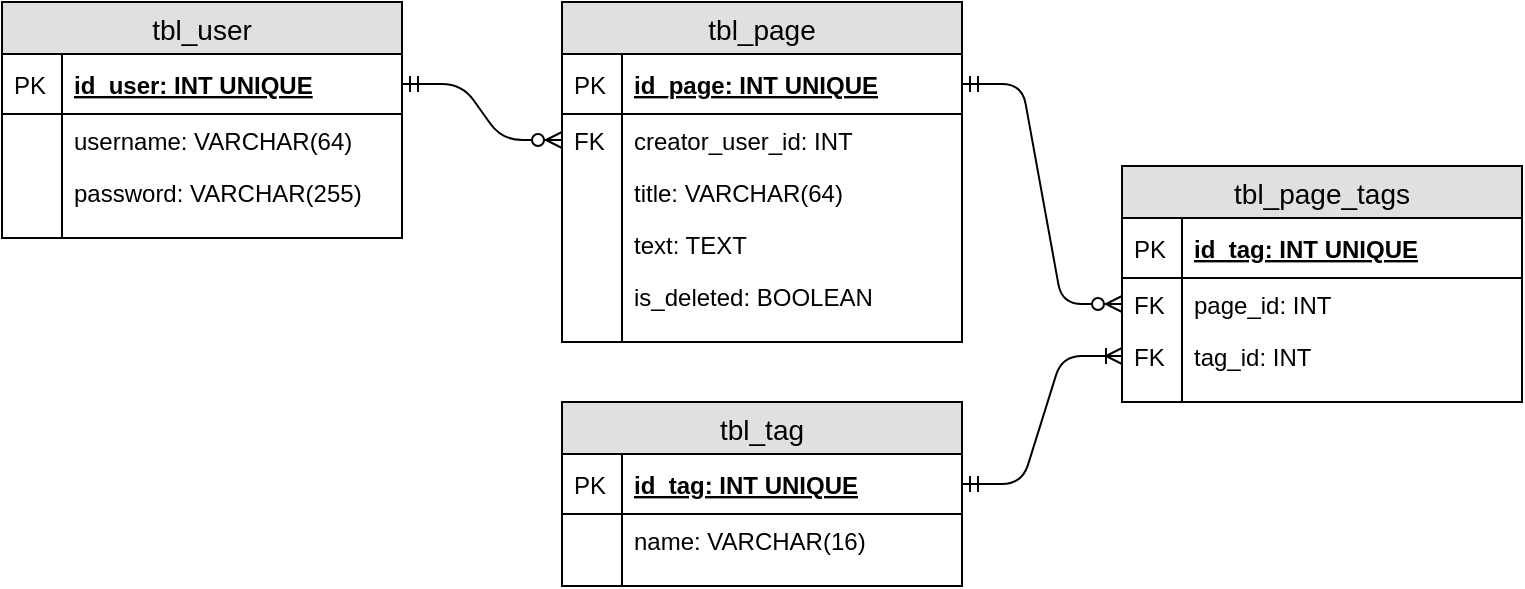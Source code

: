 <mxfile version="11.2.4" type="device" pages="1"><diagram id="2OEgggYVxfX251YZnIPO" name="Page-1"><mxGraphModel dx="886" dy="601" grid="1" gridSize="10" guides="1" tooltips="1" connect="1" arrows="1" fold="1" page="1" pageScale="1" pageWidth="850" pageHeight="1100" math="0" shadow="0"><root><mxCell id="0"/><mxCell id="1" parent="0"/><mxCell id="v1w3cIknAQGb-r30rt4O-1" value="tbl_user" style="swimlane;fontStyle=0;childLayout=stackLayout;horizontal=1;startSize=26;fillColor=#e0e0e0;horizontalStack=0;resizeParent=1;resizeParentMax=0;resizeLast=0;collapsible=1;marginBottom=0;swimlaneFillColor=#ffffff;align=center;fontSize=14;" vertex="1" parent="1"><mxGeometry x="40" y="40" width="200" height="118" as="geometry"/></mxCell><mxCell id="v1w3cIknAQGb-r30rt4O-2" value="id_user: INT UNIQUE" style="shape=partialRectangle;top=0;left=0;right=0;bottom=1;align=left;verticalAlign=middle;fillColor=none;spacingLeft=34;spacingRight=4;overflow=hidden;rotatable=0;points=[[0,0.5],[1,0.5]];portConstraint=eastwest;dropTarget=0;fontStyle=5;fontSize=12;" vertex="1" parent="v1w3cIknAQGb-r30rt4O-1"><mxGeometry y="26" width="200" height="30" as="geometry"/></mxCell><mxCell id="v1w3cIknAQGb-r30rt4O-3" value="PK" style="shape=partialRectangle;top=0;left=0;bottom=0;fillColor=none;align=left;verticalAlign=middle;spacingLeft=4;spacingRight=4;overflow=hidden;rotatable=0;points=[];portConstraint=eastwest;part=1;fontSize=12;" vertex="1" connectable="0" parent="v1w3cIknAQGb-r30rt4O-2"><mxGeometry width="30" height="30" as="geometry"/></mxCell><mxCell id="v1w3cIknAQGb-r30rt4O-4" value="username: VARCHAR(64)" style="shape=partialRectangle;top=0;left=0;right=0;bottom=0;align=left;verticalAlign=top;fillColor=none;spacingLeft=34;spacingRight=4;overflow=hidden;rotatable=0;points=[[0,0.5],[1,0.5]];portConstraint=eastwest;dropTarget=0;fontSize=12;" vertex="1" parent="v1w3cIknAQGb-r30rt4O-1"><mxGeometry y="56" width="200" height="26" as="geometry"/></mxCell><mxCell id="v1w3cIknAQGb-r30rt4O-5" value="" style="shape=partialRectangle;top=0;left=0;bottom=0;fillColor=none;align=left;verticalAlign=top;spacingLeft=4;spacingRight=4;overflow=hidden;rotatable=0;points=[];portConstraint=eastwest;part=1;fontSize=12;" vertex="1" connectable="0" parent="v1w3cIknAQGb-r30rt4O-4"><mxGeometry width="30" height="26" as="geometry"/></mxCell><mxCell id="v1w3cIknAQGb-r30rt4O-6" value="password: VARCHAR(255)" style="shape=partialRectangle;top=0;left=0;right=0;bottom=0;align=left;verticalAlign=top;fillColor=none;spacingLeft=34;spacingRight=4;overflow=hidden;rotatable=0;points=[[0,0.5],[1,0.5]];portConstraint=eastwest;dropTarget=0;fontSize=12;" vertex="1" parent="v1w3cIknAQGb-r30rt4O-1"><mxGeometry y="82" width="200" height="26" as="geometry"/></mxCell><mxCell id="v1w3cIknAQGb-r30rt4O-7" value="" style="shape=partialRectangle;top=0;left=0;bottom=0;fillColor=none;align=left;verticalAlign=top;spacingLeft=4;spacingRight=4;overflow=hidden;rotatable=0;points=[];portConstraint=eastwest;part=1;fontSize=12;" vertex="1" connectable="0" parent="v1w3cIknAQGb-r30rt4O-6"><mxGeometry width="30" height="26" as="geometry"/></mxCell><mxCell id="v1w3cIknAQGb-r30rt4O-10" value="" style="shape=partialRectangle;top=0;left=0;right=0;bottom=0;align=left;verticalAlign=top;fillColor=none;spacingLeft=34;spacingRight=4;overflow=hidden;rotatable=0;points=[[0,0.5],[1,0.5]];portConstraint=eastwest;dropTarget=0;fontSize=12;" vertex="1" parent="v1w3cIknAQGb-r30rt4O-1"><mxGeometry y="108" width="200" height="10" as="geometry"/></mxCell><mxCell id="v1w3cIknAQGb-r30rt4O-11" value="" style="shape=partialRectangle;top=0;left=0;bottom=0;fillColor=none;align=left;verticalAlign=top;spacingLeft=4;spacingRight=4;overflow=hidden;rotatable=0;points=[];portConstraint=eastwest;part=1;fontSize=12;" vertex="1" connectable="0" parent="v1w3cIknAQGb-r30rt4O-10"><mxGeometry width="30" height="10" as="geometry"/></mxCell><mxCell id="v1w3cIknAQGb-r30rt4O-12" value="tbl_page" style="swimlane;fontStyle=0;childLayout=stackLayout;horizontal=1;startSize=26;fillColor=#e0e0e0;horizontalStack=0;resizeParent=1;resizeParentMax=0;resizeLast=0;collapsible=1;marginBottom=0;swimlaneFillColor=#ffffff;align=center;fontSize=14;" vertex="1" parent="1"><mxGeometry x="320" y="40" width="200" height="170" as="geometry"/></mxCell><mxCell id="v1w3cIknAQGb-r30rt4O-13" value="id_page: INT UNIQUE" style="shape=partialRectangle;top=0;left=0;right=0;bottom=1;align=left;verticalAlign=middle;fillColor=none;spacingLeft=34;spacingRight=4;overflow=hidden;rotatable=0;points=[[0,0.5],[1,0.5]];portConstraint=eastwest;dropTarget=0;fontStyle=5;fontSize=12;" vertex="1" parent="v1w3cIknAQGb-r30rt4O-12"><mxGeometry y="26" width="200" height="30" as="geometry"/></mxCell><mxCell id="v1w3cIknAQGb-r30rt4O-14" value="PK" style="shape=partialRectangle;top=0;left=0;bottom=0;fillColor=none;align=left;verticalAlign=middle;spacingLeft=4;spacingRight=4;overflow=hidden;rotatable=0;points=[];portConstraint=eastwest;part=1;fontSize=12;" vertex="1" connectable="0" parent="v1w3cIknAQGb-r30rt4O-13"><mxGeometry width="30" height="30" as="geometry"/></mxCell><mxCell id="v1w3cIknAQGb-r30rt4O-21" value="creator_user_id: INT" style="shape=partialRectangle;top=0;left=0;right=0;bottom=0;align=left;verticalAlign=top;fillColor=none;spacingLeft=34;spacingRight=4;overflow=hidden;rotatable=0;points=[[0,0.5],[1,0.5]];portConstraint=eastwest;dropTarget=0;fontSize=12;" vertex="1" parent="v1w3cIknAQGb-r30rt4O-12"><mxGeometry y="56" width="200" height="26" as="geometry"/></mxCell><mxCell id="v1w3cIknAQGb-r30rt4O-22" value="FK" style="shape=partialRectangle;top=0;left=0;bottom=0;fillColor=none;align=left;verticalAlign=top;spacingLeft=4;spacingRight=4;overflow=hidden;rotatable=0;points=[];portConstraint=eastwest;part=1;fontSize=12;" vertex="1" connectable="0" parent="v1w3cIknAQGb-r30rt4O-21"><mxGeometry width="30" height="26" as="geometry"/></mxCell><mxCell id="v1w3cIknAQGb-r30rt4O-15" value="title: VARCHAR(64)" style="shape=partialRectangle;top=0;left=0;right=0;bottom=0;align=left;verticalAlign=top;fillColor=none;spacingLeft=34;spacingRight=4;overflow=hidden;rotatable=0;points=[[0,0.5],[1,0.5]];portConstraint=eastwest;dropTarget=0;fontSize=12;" vertex="1" parent="v1w3cIknAQGb-r30rt4O-12"><mxGeometry y="82" width="200" height="26" as="geometry"/></mxCell><mxCell id="v1w3cIknAQGb-r30rt4O-16" value="" style="shape=partialRectangle;top=0;left=0;bottom=0;fillColor=none;align=left;verticalAlign=top;spacingLeft=4;spacingRight=4;overflow=hidden;rotatable=0;points=[];portConstraint=eastwest;part=1;fontSize=12;" vertex="1" connectable="0" parent="v1w3cIknAQGb-r30rt4O-15"><mxGeometry width="30" height="26" as="geometry"/></mxCell><mxCell id="v1w3cIknAQGb-r30rt4O-17" value="text: TEXT" style="shape=partialRectangle;top=0;left=0;right=0;bottom=0;align=left;verticalAlign=top;fillColor=none;spacingLeft=34;spacingRight=4;overflow=hidden;rotatable=0;points=[[0,0.5],[1,0.5]];portConstraint=eastwest;dropTarget=0;fontSize=12;" vertex="1" parent="v1w3cIknAQGb-r30rt4O-12"><mxGeometry y="108" width="200" height="26" as="geometry"/></mxCell><mxCell id="v1w3cIknAQGb-r30rt4O-18" value="" style="shape=partialRectangle;top=0;left=0;bottom=0;fillColor=none;align=left;verticalAlign=top;spacingLeft=4;spacingRight=4;overflow=hidden;rotatable=0;points=[];portConstraint=eastwest;part=1;fontSize=12;" vertex="1" connectable="0" parent="v1w3cIknAQGb-r30rt4O-17"><mxGeometry width="30" height="26" as="geometry"/></mxCell><mxCell id="v1w3cIknAQGb-r30rt4O-23" value="is_deleted: BOOLEAN" style="shape=partialRectangle;top=0;left=0;right=0;bottom=0;align=left;verticalAlign=top;fillColor=none;spacingLeft=34;spacingRight=4;overflow=hidden;rotatable=0;points=[[0,0.5],[1,0.5]];portConstraint=eastwest;dropTarget=0;fontSize=12;" vertex="1" parent="v1w3cIknAQGb-r30rt4O-12"><mxGeometry y="134" width="200" height="26" as="geometry"/></mxCell><mxCell id="v1w3cIknAQGb-r30rt4O-24" value="" style="shape=partialRectangle;top=0;left=0;bottom=0;fillColor=none;align=left;verticalAlign=top;spacingLeft=4;spacingRight=4;overflow=hidden;rotatable=0;points=[];portConstraint=eastwest;part=1;fontSize=12;" vertex="1" connectable="0" parent="v1w3cIknAQGb-r30rt4O-23"><mxGeometry width="30" height="26" as="geometry"/></mxCell><mxCell id="v1w3cIknAQGb-r30rt4O-19" value="" style="shape=partialRectangle;top=0;left=0;right=0;bottom=0;align=left;verticalAlign=top;fillColor=none;spacingLeft=34;spacingRight=4;overflow=hidden;rotatable=0;points=[[0,0.5],[1,0.5]];portConstraint=eastwest;dropTarget=0;fontSize=12;" vertex="1" parent="v1w3cIknAQGb-r30rt4O-12"><mxGeometry y="160" width="200" height="10" as="geometry"/></mxCell><mxCell id="v1w3cIknAQGb-r30rt4O-20" value="" style="shape=partialRectangle;top=0;left=0;bottom=0;fillColor=none;align=left;verticalAlign=top;spacingLeft=4;spacingRight=4;overflow=hidden;rotatable=0;points=[];portConstraint=eastwest;part=1;fontSize=12;" vertex="1" connectable="0" parent="v1w3cIknAQGb-r30rt4O-19"><mxGeometry width="30" height="10" as="geometry"/></mxCell><mxCell id="v1w3cIknAQGb-r30rt4O-25" value="" style="edgeStyle=entityRelationEdgeStyle;fontSize=12;html=1;endArrow=ERzeroToMany;startArrow=ERmandOne;" edge="1" parent="1" source="v1w3cIknAQGb-r30rt4O-2" target="v1w3cIknAQGb-r30rt4O-21"><mxGeometry width="100" height="100" relative="1" as="geometry"><mxPoint x="40" y="330" as="sourcePoint"/><mxPoint x="140" y="230" as="targetPoint"/></mxGeometry></mxCell><mxCell id="v1w3cIknAQGb-r30rt4O-26" value="tbl_tag" style="swimlane;fontStyle=0;childLayout=stackLayout;horizontal=1;startSize=26;fillColor=#e0e0e0;horizontalStack=0;resizeParent=1;resizeParentMax=0;resizeLast=0;collapsible=1;marginBottom=0;swimlaneFillColor=#ffffff;align=center;fontSize=14;" vertex="1" parent="1"><mxGeometry x="320" y="240" width="200" height="92" as="geometry"/></mxCell><mxCell id="v1w3cIknAQGb-r30rt4O-27" value="id_tag: INT UNIQUE" style="shape=partialRectangle;top=0;left=0;right=0;bottom=1;align=left;verticalAlign=middle;fillColor=none;spacingLeft=34;spacingRight=4;overflow=hidden;rotatable=0;points=[[0,0.5],[1,0.5]];portConstraint=eastwest;dropTarget=0;fontStyle=5;fontSize=12;" vertex="1" parent="v1w3cIknAQGb-r30rt4O-26"><mxGeometry y="26" width="200" height="30" as="geometry"/></mxCell><mxCell id="v1w3cIknAQGb-r30rt4O-28" value="PK" style="shape=partialRectangle;top=0;left=0;bottom=0;fillColor=none;align=left;verticalAlign=middle;spacingLeft=4;spacingRight=4;overflow=hidden;rotatable=0;points=[];portConstraint=eastwest;part=1;fontSize=12;" vertex="1" connectable="0" parent="v1w3cIknAQGb-r30rt4O-27"><mxGeometry width="30" height="30" as="geometry"/></mxCell><mxCell id="v1w3cIknAQGb-r30rt4O-33" value="name: VARCHAR(16)" style="shape=partialRectangle;top=0;left=0;right=0;bottom=0;align=left;verticalAlign=top;fillColor=none;spacingLeft=34;spacingRight=4;overflow=hidden;rotatable=0;points=[[0,0.5],[1,0.5]];portConstraint=eastwest;dropTarget=0;fontSize=12;" vertex="1" parent="v1w3cIknAQGb-r30rt4O-26"><mxGeometry y="56" width="200" height="26" as="geometry"/></mxCell><mxCell id="v1w3cIknAQGb-r30rt4O-34" value="" style="shape=partialRectangle;top=0;left=0;bottom=0;fillColor=none;align=left;verticalAlign=top;spacingLeft=4;spacingRight=4;overflow=hidden;rotatable=0;points=[];portConstraint=eastwest;part=1;fontSize=12;" vertex="1" connectable="0" parent="v1w3cIknAQGb-r30rt4O-33"><mxGeometry width="30" height="26" as="geometry"/></mxCell><mxCell id="v1w3cIknAQGb-r30rt4O-37" value="" style="shape=partialRectangle;top=0;left=0;right=0;bottom=0;align=left;verticalAlign=top;fillColor=none;spacingLeft=34;spacingRight=4;overflow=hidden;rotatable=0;points=[[0,0.5],[1,0.5]];portConstraint=eastwest;dropTarget=0;fontSize=12;" vertex="1" parent="v1w3cIknAQGb-r30rt4O-26"><mxGeometry y="82" width="200" height="10" as="geometry"/></mxCell><mxCell id="v1w3cIknAQGb-r30rt4O-38" value="" style="shape=partialRectangle;top=0;left=0;bottom=0;fillColor=none;align=left;verticalAlign=top;spacingLeft=4;spacingRight=4;overflow=hidden;rotatable=0;points=[];portConstraint=eastwest;part=1;fontSize=12;" vertex="1" connectable="0" parent="v1w3cIknAQGb-r30rt4O-37"><mxGeometry width="30" height="10" as="geometry"/></mxCell><mxCell id="v1w3cIknAQGb-r30rt4O-39" value="tbl_page_tags" style="swimlane;fontStyle=0;childLayout=stackLayout;horizontal=1;startSize=26;fillColor=#e0e0e0;horizontalStack=0;resizeParent=1;resizeParentMax=0;resizeLast=0;collapsible=1;marginBottom=0;swimlaneFillColor=#ffffff;align=center;fontSize=14;" vertex="1" parent="1"><mxGeometry x="600" y="122" width="200" height="118" as="geometry"/></mxCell><mxCell id="v1w3cIknAQGb-r30rt4O-40" value="id_tag: INT UNIQUE" style="shape=partialRectangle;top=0;left=0;right=0;bottom=1;align=left;verticalAlign=middle;fillColor=none;spacingLeft=34;spacingRight=4;overflow=hidden;rotatable=0;points=[[0,0.5],[1,0.5]];portConstraint=eastwest;dropTarget=0;fontStyle=5;fontSize=12;" vertex="1" parent="v1w3cIknAQGb-r30rt4O-39"><mxGeometry y="26" width="200" height="30" as="geometry"/></mxCell><mxCell id="v1w3cIknAQGb-r30rt4O-41" value="PK" style="shape=partialRectangle;top=0;left=0;bottom=0;fillColor=none;align=left;verticalAlign=middle;spacingLeft=4;spacingRight=4;overflow=hidden;rotatable=0;points=[];portConstraint=eastwest;part=1;fontSize=12;" vertex="1" connectable="0" parent="v1w3cIknAQGb-r30rt4O-40"><mxGeometry width="30" height="30" as="geometry"/></mxCell><mxCell id="v1w3cIknAQGb-r30rt4O-42" value="page_id: INT" style="shape=partialRectangle;top=0;left=0;right=0;bottom=0;align=left;verticalAlign=top;fillColor=none;spacingLeft=34;spacingRight=4;overflow=hidden;rotatable=0;points=[[0,0.5],[1,0.5]];portConstraint=eastwest;dropTarget=0;fontSize=12;" vertex="1" parent="v1w3cIknAQGb-r30rt4O-39"><mxGeometry y="56" width="200" height="26" as="geometry"/></mxCell><mxCell id="v1w3cIknAQGb-r30rt4O-43" value="FK" style="shape=partialRectangle;top=0;left=0;bottom=0;fillColor=none;align=left;verticalAlign=top;spacingLeft=4;spacingRight=4;overflow=hidden;rotatable=0;points=[];portConstraint=eastwest;part=1;fontSize=12;" vertex="1" connectable="0" parent="v1w3cIknAQGb-r30rt4O-42"><mxGeometry width="30" height="26" as="geometry"/></mxCell><mxCell id="v1w3cIknAQGb-r30rt4O-47" value="tag_id: INT" style="shape=partialRectangle;top=0;left=0;right=0;bottom=0;align=left;verticalAlign=top;fillColor=none;spacingLeft=34;spacingRight=4;overflow=hidden;rotatable=0;points=[[0,0.5],[1,0.5]];portConstraint=eastwest;dropTarget=0;fontSize=12;" vertex="1" parent="v1w3cIknAQGb-r30rt4O-39"><mxGeometry y="82" width="200" height="26" as="geometry"/></mxCell><mxCell id="v1w3cIknAQGb-r30rt4O-48" value="FK" style="shape=partialRectangle;top=0;left=0;bottom=0;fillColor=none;align=left;verticalAlign=top;spacingLeft=4;spacingRight=4;overflow=hidden;rotatable=0;points=[];portConstraint=eastwest;part=1;fontSize=12;" vertex="1" connectable="0" parent="v1w3cIknAQGb-r30rt4O-47"><mxGeometry width="30" height="26" as="geometry"/></mxCell><mxCell id="v1w3cIknAQGb-r30rt4O-44" value="" style="shape=partialRectangle;top=0;left=0;right=0;bottom=0;align=left;verticalAlign=top;fillColor=none;spacingLeft=34;spacingRight=4;overflow=hidden;rotatable=0;points=[[0,0.5],[1,0.5]];portConstraint=eastwest;dropTarget=0;fontSize=12;" vertex="1" parent="v1w3cIknAQGb-r30rt4O-39"><mxGeometry y="108" width="200" height="10" as="geometry"/></mxCell><mxCell id="v1w3cIknAQGb-r30rt4O-45" value="" style="shape=partialRectangle;top=0;left=0;bottom=0;fillColor=none;align=left;verticalAlign=top;spacingLeft=4;spacingRight=4;overflow=hidden;rotatable=0;points=[];portConstraint=eastwest;part=1;fontSize=12;" vertex="1" connectable="0" parent="v1w3cIknAQGb-r30rt4O-44"><mxGeometry width="30" height="10" as="geometry"/></mxCell><mxCell id="v1w3cIknAQGb-r30rt4O-49" value="" style="edgeStyle=entityRelationEdgeStyle;fontSize=12;html=1;endArrow=ERzeroToMany;startArrow=ERmandOne;" edge="1" parent="1" source="v1w3cIknAQGb-r30rt4O-13" target="v1w3cIknAQGb-r30rt4O-42"><mxGeometry width="100" height="100" relative="1" as="geometry"><mxPoint x="610" y="40" as="sourcePoint"/><mxPoint x="690" y="68" as="targetPoint"/></mxGeometry></mxCell><mxCell id="v1w3cIknAQGb-r30rt4O-52" value="" style="edgeStyle=entityRelationEdgeStyle;fontSize=12;html=1;endArrow=ERoneToMany;startArrow=ERmandOne;" edge="1" parent="1" source="v1w3cIknAQGb-r30rt4O-27" target="v1w3cIknAQGb-r30rt4O-47"><mxGeometry width="100" height="100" relative="1" as="geometry"><mxPoint x="540" y="440" as="sourcePoint"/><mxPoint x="640" y="340" as="targetPoint"/></mxGeometry></mxCell></root></mxGraphModel></diagram></mxfile>
